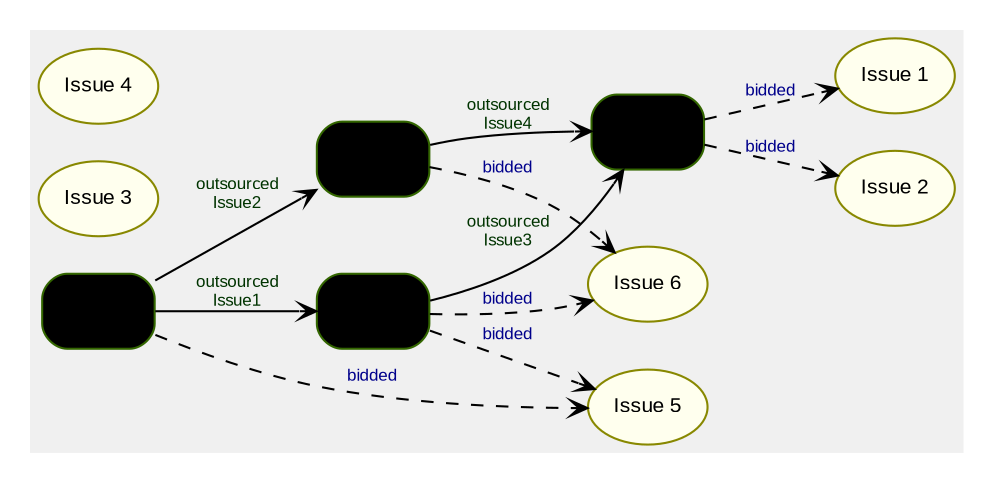 
digraph OutsourcingAndBidding {
    // General graph attributes for layout and appearance
    graph [
        layout="dot",        // Use the dot layout engine (good for directed graphs)
        rankdir="LR",      // Left-to-right graph orientation
        bgcolor="#f0f0f0", // Light gray background
        margin=0.2         // Small margin around the graph
    ];

    // Node attributes (defaults)
    node [
        shape="ellipse",     // Default node shape is an ellipse
        style="filled",      // Nodes are filled with color
        fillcolor="#lightblue", // Default node color
        fontname="Arial",    // Default font
        fontsize=10,         // Default font size
        color="#777777"       // Default border color
    ];

    // Edge attributes (defaults)
    edge [
        color="#555555",       // Default edge color
        fontname="Arial",    // Default font for edge labels
        fontsize=8,          // Default font size for edge labels
        arrowsize=0.8       //Make arrows a bit smaller
    ];

    // Node definitions
    // Define agents.  Use a distinct shape.
    node [shape="box", style="filled,rounded", fillcolor="#lightgreen", color="#336600"];
    AgentA [label="Agent A"];
    AgentB [label="Agent B"];
    AgentC [label="Agent C"];
    AgentD [label="Agent D"];

    //Define issues.
    node [shape="ellipse", style="filled", fillcolor="#ffffee", color="#888800"];
    Issue1 [label="Issue 1"];
    Issue2 [label="Issue 2"];
    Issue3 [label="Issue 3"];
    Issue4 [label="Issue 4"];
    Issue5 [label="Issue 5"];
    Issue6 [label="Issue 6"];


    // Edge definitions: Outsourcing relationships
    edge [color="#darkgreen", style="solid", arrowhead="vee", labeldistance=1.2]; # adjust label position
    AgentA -> AgentB [label="outsourced\nIssue1", fontcolor="#003300"];
    AgentA -> AgentC [label="outsourced\nIssue2", fontcolor="#003300"];
    AgentB -> AgentD [label="outsourced\nIssue3", fontcolor="#003300"];
    AgentC -> AgentD [label="outsourced\nIssue4", fontcolor="#003300"];

    // Edge definitions: Bidding relationships
     edge [color="#darkblue", style="dashed", arrowhead="open", labeldistance=1.2];
    AgentA -> Issue5  [label="bidded", fontcolor="#00008b"];
    AgentB -> Issue5  [label="bidded", fontcolor="#00008b"];
    AgentB -> Issue6  [label="bidded", fontcolor="#00008b"];
    AgentC -> Issue6  [label="bidded", fontcolor="#00008b"];
    AgentD -> Issue1  [label="bidded", fontcolor="#00008b"];
    AgentD -> Issue2  [label="bidded", fontcolor="#00008b"];
}
